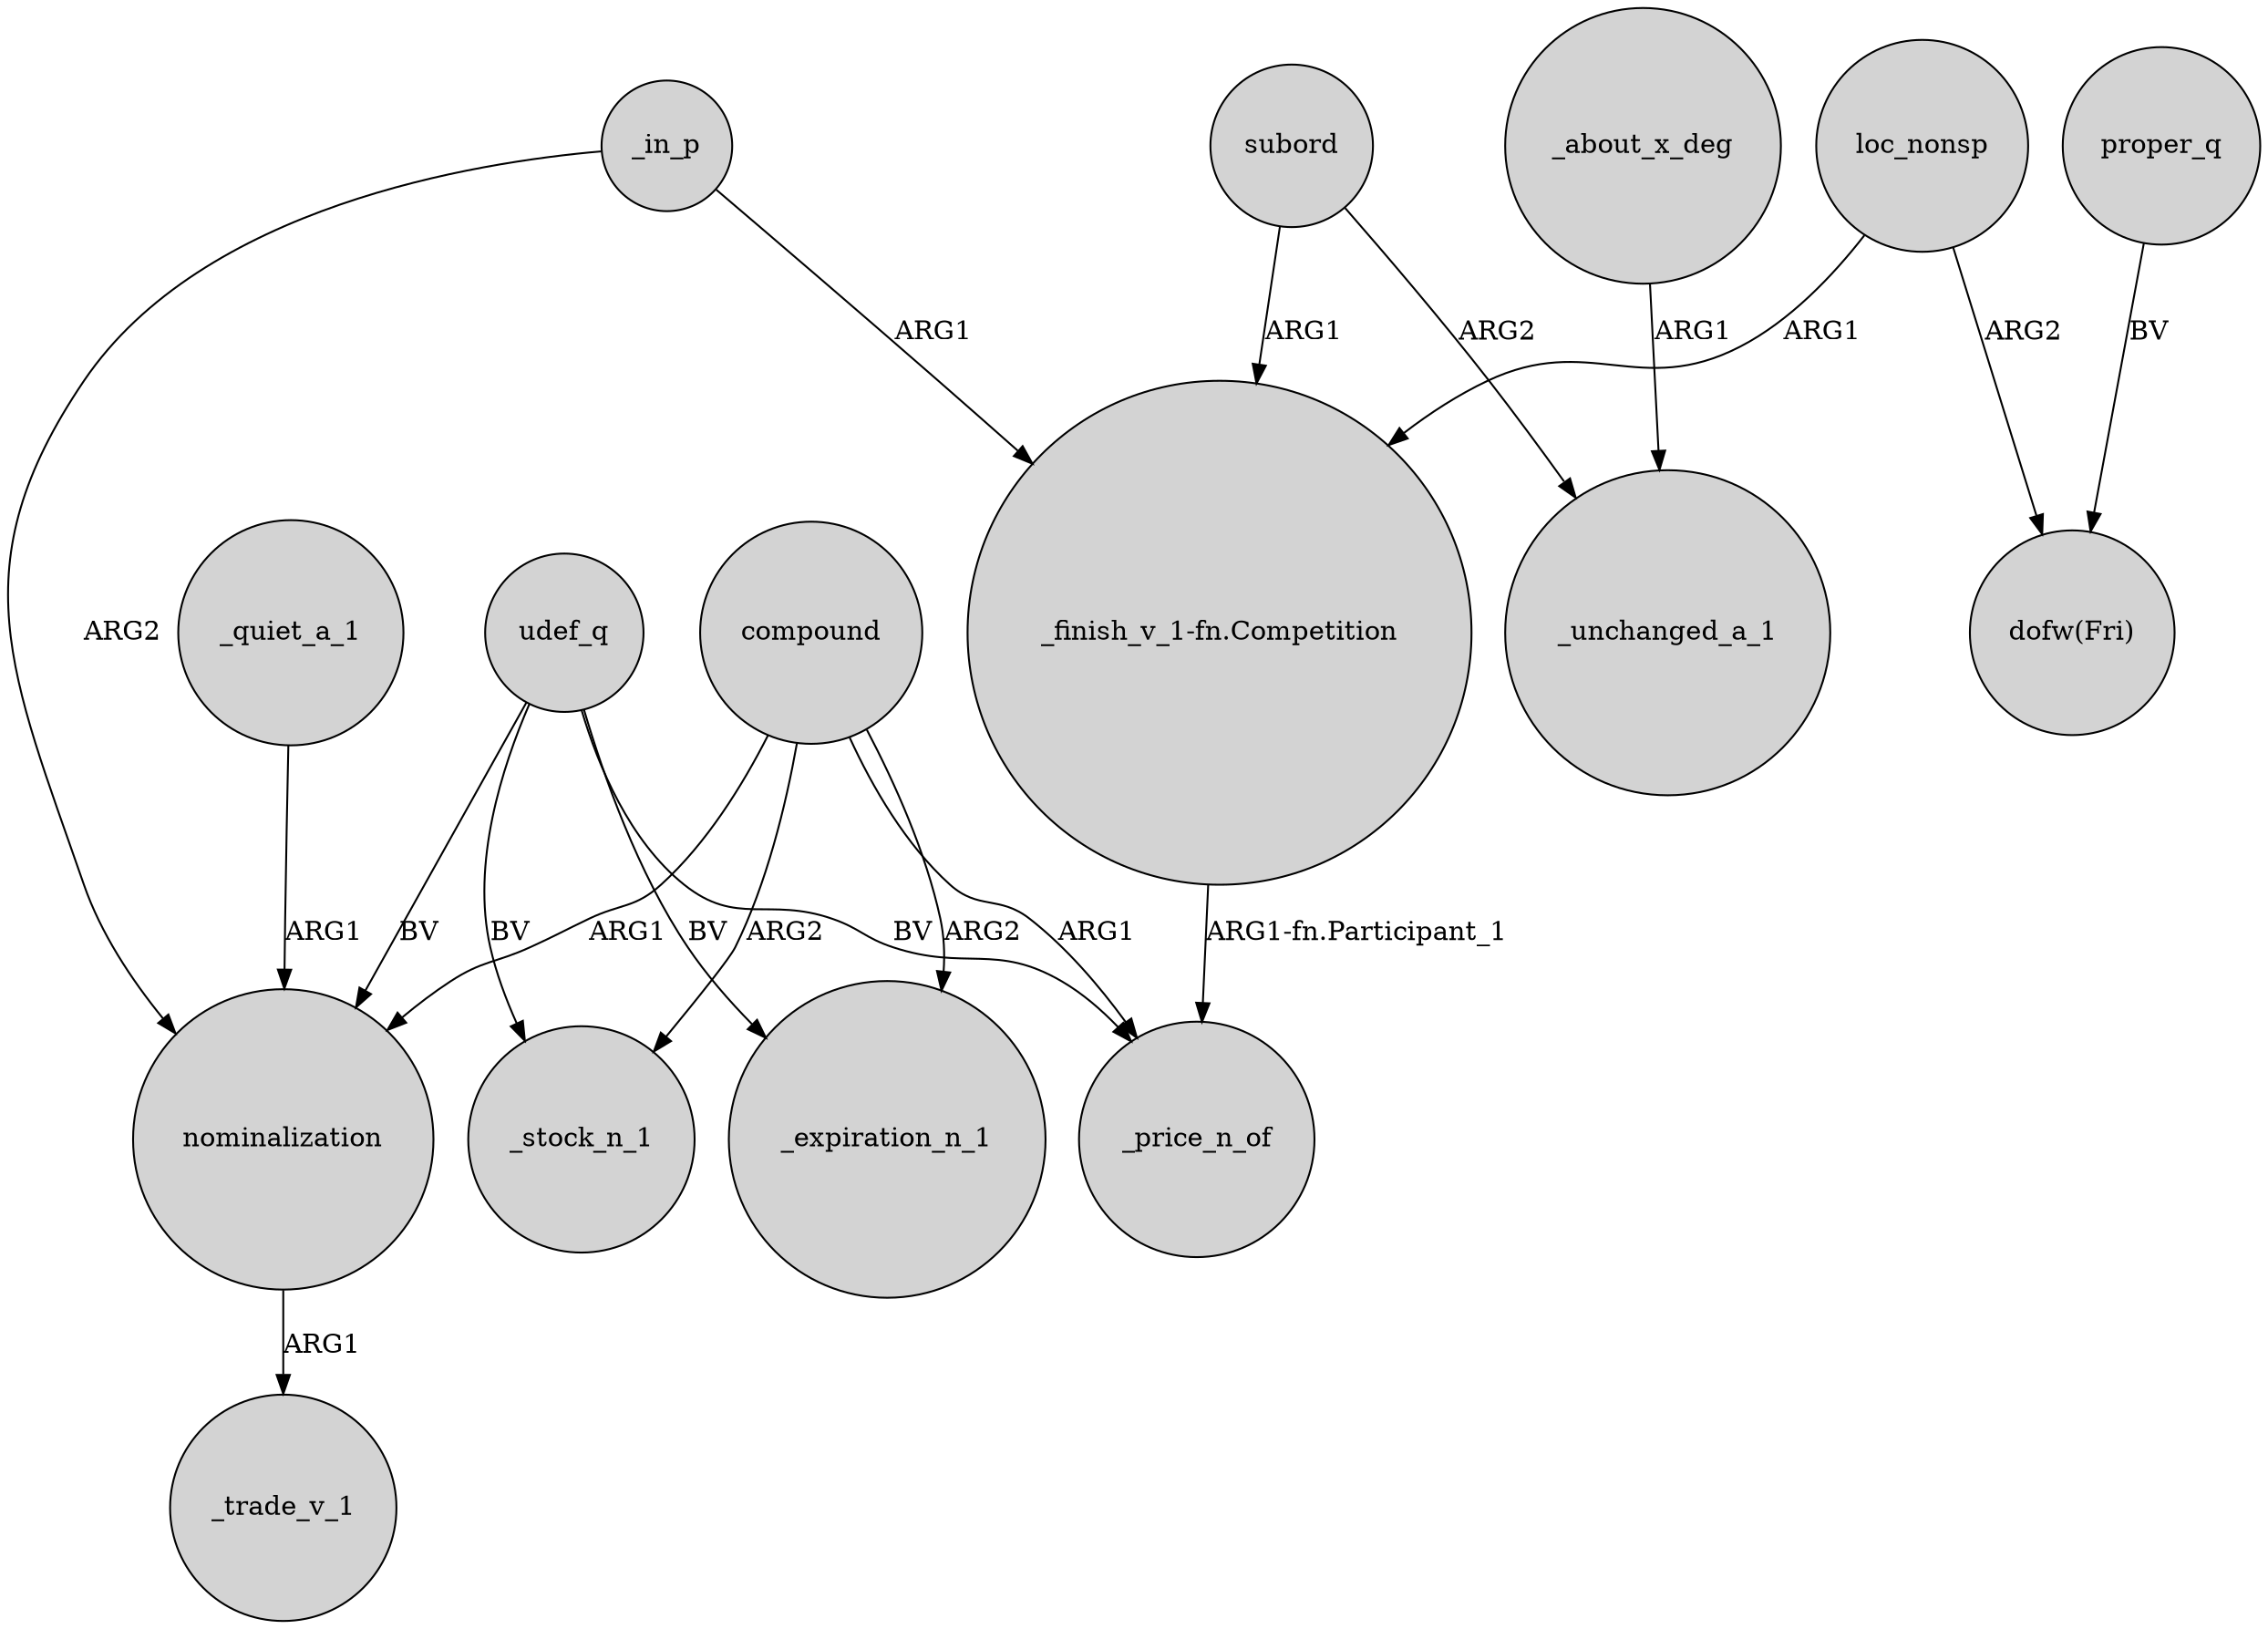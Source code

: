 digraph {
	node [shape=circle style=filled]
	_in_p -> "_finish_v_1-fn.Competition" [label=ARG1]
	compound -> _expiration_n_1 [label=ARG2]
	proper_q -> "dofw(Fri)" [label=BV]
	subord -> _unchanged_a_1 [label=ARG2]
	udef_q -> _price_n_of [label=BV]
	loc_nonsp -> "dofw(Fri)" [label=ARG2]
	udef_q -> nominalization [label=BV]
	udef_q -> _expiration_n_1 [label=BV]
	compound -> nominalization [label=ARG1]
	_quiet_a_1 -> nominalization [label=ARG1]
	"_finish_v_1-fn.Competition" -> _price_n_of [label="ARG1-fn.Participant_1"]
	udef_q -> _stock_n_1 [label=BV]
	compound -> _stock_n_1 [label=ARG2]
	subord -> "_finish_v_1-fn.Competition" [label=ARG1]
	_about_x_deg -> _unchanged_a_1 [label=ARG1]
	_in_p -> nominalization [label=ARG2]
	loc_nonsp -> "_finish_v_1-fn.Competition" [label=ARG1]
	compound -> _price_n_of [label=ARG1]
	nominalization -> _trade_v_1 [label=ARG1]
}
